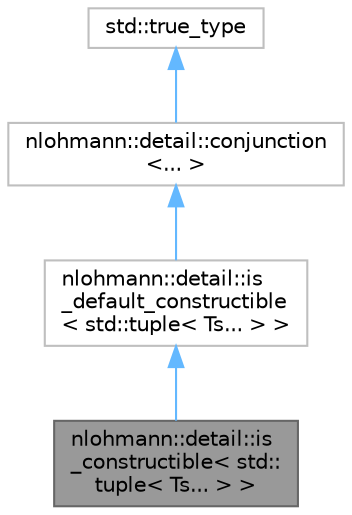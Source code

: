 digraph "nlohmann::detail::is_constructible&lt; std::tuple&lt; Ts... &gt; &gt;"
{
 // LATEX_PDF_SIZE
  bgcolor="transparent";
  edge [fontname=Helvetica,fontsize=10,labelfontname=Helvetica,labelfontsize=10];
  node [fontname=Helvetica,fontsize=10,shape=box,height=0.2,width=0.4];
  Node1 [id="Node000001",label="nlohmann::detail::is\l_constructible\< std::\ltuple\< Ts... \> \>",height=0.2,width=0.4,color="gray40", fillcolor="grey60", style="filled", fontcolor="black",tooltip=" "];
  Node2 -> Node1 [id="edge1_Node000001_Node000002",dir="back",color="steelblue1",style="solid",tooltip=" "];
  Node2 [id="Node000002",label="nlohmann::detail::is\l_default_constructible\l\< std::tuple\< Ts... \> \>",height=0.2,width=0.4,color="grey75", fillcolor="white", style="filled",URL="$structnlohmann_1_1detail_1_1is__default__constructible_3_01std_1_1tuple_3_01Ts_8_8_8_01_4_01_4.html",tooltip=" "];
  Node3 -> Node2 [id="edge2_Node000002_Node000003",dir="back",color="steelblue1",style="solid",tooltip=" "];
  Node3 [id="Node000003",label="nlohmann::detail::conjunction\l\<... \>",height=0.2,width=0.4,color="grey75", fillcolor="white", style="filled",URL="$structnlohmann_1_1detail_1_1conjunction.html",tooltip=" "];
  Node4 -> Node3 [id="edge3_Node000003_Node000004",dir="back",color="steelblue1",style="solid",tooltip=" "];
  Node4 [id="Node000004",label="std::true_type",height=0.2,width=0.4,color="grey75", fillcolor="white", style="filled",tooltip=" "];
}
